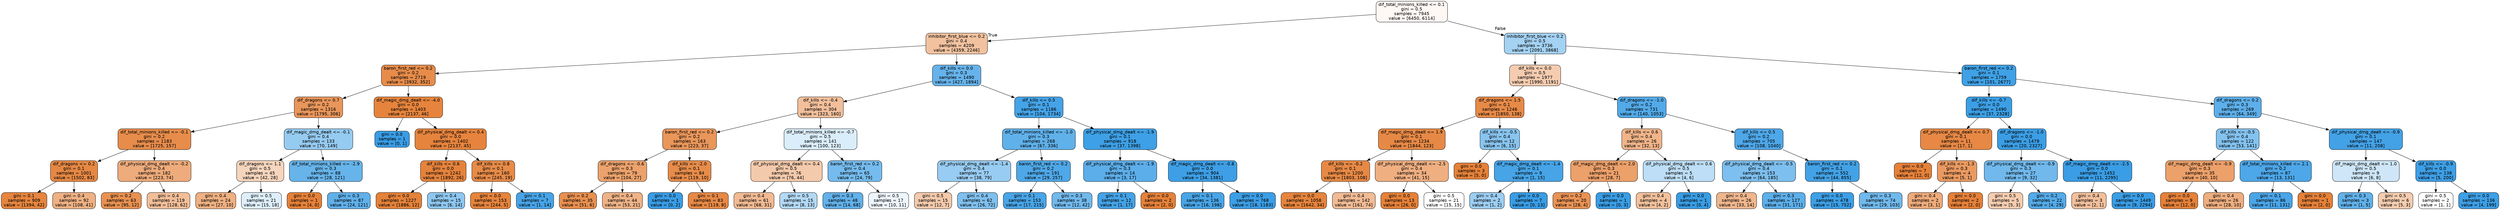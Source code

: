 digraph Tree {
node [shape=box, style="filled, rounded", color="black", fontname="helvetica"] ;
edge [fontname="helvetica"] ;
0 [label="dif_total_minions_killed <= 0.1\ngini = 0.5\nsamples = 7945\nvalue = [6450, 6114]", fillcolor="#fef8f5"] ;
1 [label="inhibitor_first_blue <= 0.2\ngini = 0.4\nsamples = 4209\nvalue = [4359, 2246]", fillcolor="#f2c29f"] ;
0 -> 1 [labeldistance=2.5, labelangle=45, headlabel="True"] ;
2 [label="baron_first_red <= 0.2\ngini = 0.2\nsamples = 2719\nvalue = [3932, 352]", fillcolor="#e78c4b"] ;
1 -> 2 ;
3 [label="dif_dragons <= 0.7\ngini = 0.2\nsamples = 1316\nvalue = [1795, 306]", fillcolor="#e9965b"] ;
2 -> 3 ;
4 [label="dif_total_minions_killed <= -0.1\ngini = 0.2\nsamples = 1183\nvalue = [1725, 157]", fillcolor="#e78c4b"] ;
3 -> 4 ;
5 [label="dif_dragons <= 0.2\ngini = 0.1\nsamples = 1001\nvalue = [1502, 83]", fillcolor="#e68844"] ;
4 -> 5 ;
6 [label="gini = 0.1\nsamples = 909\nvalue = [1394, 42]", fillcolor="#e6853f"] ;
5 -> 6 ;
7 [label="gini = 0.4\nsamples = 92\nvalue = [108, 41]", fillcolor="#efb184"] ;
5 -> 7 ;
8 [label="dif_physical_dmg_dealt <= -0.2\ngini = 0.4\nsamples = 182\nvalue = [223, 74]", fillcolor="#eeab7b"] ;
4 -> 8 ;
9 [label="gini = 0.2\nsamples = 63\nvalue = [95, 12]", fillcolor="#e89152"] ;
8 -> 9 ;
10 [label="gini = 0.4\nsamples = 119\nvalue = [128, 62]", fillcolor="#f2be99"] ;
8 -> 10 ;
11 [label="dif_magic_dmg_dealt <= -0.1\ngini = 0.4\nsamples = 133\nvalue = [70, 149]", fillcolor="#96cbf1"] ;
3 -> 11 ;
12 [label="dif_dragons <= 1.1\ngini = 0.5\nsamples = 45\nvalue = [42, 28]", fillcolor="#f6d5bd"] ;
11 -> 12 ;
13 [label="gini = 0.4\nsamples = 24\nvalue = [27, 10]", fillcolor="#efb082"] ;
12 -> 13 ;
14 [label="gini = 0.5\nsamples = 21\nvalue = [15, 18]", fillcolor="#deeffb"] ;
12 -> 14 ;
15 [label="dif_total_minions_killed <= -2.9\ngini = 0.3\nsamples = 88\nvalue = [28, 121]", fillcolor="#67b4eb"] ;
11 -> 15 ;
16 [label="gini = 0.0\nsamples = 1\nvalue = [4, 0]", fillcolor="#e58139"] ;
15 -> 16 ;
17 [label="gini = 0.3\nsamples = 87\nvalue = [24, 121]", fillcolor="#60b0ea"] ;
15 -> 17 ;
18 [label="dif_magic_dmg_dealt <= -4.0\ngini = 0.0\nsamples = 1403\nvalue = [2137, 46]", fillcolor="#e6843d"] ;
2 -> 18 ;
19 [label="gini = 0.0\nsamples = 1\nvalue = [0, 1]", fillcolor="#399de5"] ;
18 -> 19 ;
20 [label="dif_physical_dmg_dealt <= 0.4\ngini = 0.0\nsamples = 1402\nvalue = [2137, 45]", fillcolor="#e6843d"] ;
18 -> 20 ;
21 [label="dif_kills <= 0.6\ngini = 0.0\nsamples = 1242\nvalue = [1892, 26]", fillcolor="#e5833c"] ;
20 -> 21 ;
22 [label="gini = 0.0\nsamples = 1227\nvalue = [1886, 12]", fillcolor="#e5823a"] ;
21 -> 22 ;
23 [label="gini = 0.4\nsamples = 15\nvalue = [6, 14]", fillcolor="#8ec7f0"] ;
21 -> 23 ;
24 [label="dif_kills <= 0.8\ngini = 0.1\nsamples = 160\nvalue = [245, 19]", fillcolor="#e78b48"] ;
20 -> 24 ;
25 [label="gini = 0.0\nsamples = 153\nvalue = [244, 5]", fillcolor="#e6843d"] ;
24 -> 25 ;
26 [label="gini = 0.1\nsamples = 7\nvalue = [1, 14]", fillcolor="#47a4e7"] ;
24 -> 26 ;
27 [label="dif_kills <= 0.0\ngini = 0.3\nsamples = 1490\nvalue = [427, 1894]", fillcolor="#66b3eb"] ;
1 -> 27 ;
28 [label="dif_kills <= -0.4\ngini = 0.4\nsamples = 304\nvalue = [323, 160]", fillcolor="#f2bf9b"] ;
27 -> 28 ;
29 [label="baron_first_red <= 0.2\ngini = 0.2\nsamples = 163\nvalue = [223, 37]", fillcolor="#e9965a"] ;
28 -> 29 ;
30 [label="dif_dragons <= -0.6\ngini = 0.3\nsamples = 79\nvalue = [104, 27]", fillcolor="#eca26c"] ;
29 -> 30 ;
31 [label="gini = 0.2\nsamples = 35\nvalue = [51, 6]", fillcolor="#e89050"] ;
30 -> 31 ;
32 [label="gini = 0.4\nsamples = 44\nvalue = [53, 21]", fillcolor="#efb387"] ;
30 -> 32 ;
33 [label="dif_kills <= -2.0\ngini = 0.1\nsamples = 84\nvalue = [119, 10]", fillcolor="#e78c4a"] ;
29 -> 33 ;
34 [label="gini = 0.0\nsamples = 1\nvalue = [0, 2]", fillcolor="#399de5"] ;
33 -> 34 ;
35 [label="gini = 0.1\nsamples = 83\nvalue = [119, 8]", fillcolor="#e78946"] ;
33 -> 35 ;
36 [label="dif_total_minions_killed <= -0.7\ngini = 0.5\nsamples = 141\nvalue = [100, 123]", fillcolor="#daedfa"] ;
28 -> 36 ;
37 [label="dif_physical_dmg_dealt <= 0.4\ngini = 0.5\nsamples = 76\nvalue = [76, 44]", fillcolor="#f4caac"] ;
36 -> 37 ;
38 [label="gini = 0.4\nsamples = 61\nvalue = [68, 31]", fillcolor="#f1ba93"] ;
37 -> 38 ;
39 [label="gini = 0.5\nsamples = 15\nvalue = [8, 13]", fillcolor="#b3d9f5"] ;
37 -> 39 ;
40 [label="baron_first_red <= 0.2\ngini = 0.4\nsamples = 65\nvalue = [24, 79]", fillcolor="#75bbed"] ;
36 -> 40 ;
41 [label="gini = 0.3\nsamples = 48\nvalue = [14, 68]", fillcolor="#62b1ea"] ;
40 -> 41 ;
42 [label="gini = 0.5\nsamples = 17\nvalue = [10, 11]", fillcolor="#edf6fd"] ;
40 -> 42 ;
43 [label="dif_kills <= 0.5\ngini = 0.1\nsamples = 1186\nvalue = [104, 1734]", fillcolor="#45a3e7"] ;
27 -> 43 ;
44 [label="dif_total_minions_killed <= -1.0\ngini = 0.3\nsamples = 268\nvalue = [67, 336]", fillcolor="#60b1ea"] ;
43 -> 44 ;
45 [label="dif_physical_dmg_dealt <= -1.4\ngini = 0.4\nsamples = 77\nvalue = [38, 79]", fillcolor="#98ccf2"] ;
44 -> 45 ;
46 [label="gini = 0.5\nsamples = 15\nvalue = [12, 7]", fillcolor="#f4caac"] ;
45 -> 46 ;
47 [label="gini = 0.4\nsamples = 62\nvalue = [26, 72]", fillcolor="#80c0ee"] ;
45 -> 47 ;
48 [label="baron_first_red <= 0.2\ngini = 0.2\nsamples = 191\nvalue = [29, 257]", fillcolor="#4fa8e8"] ;
44 -> 48 ;
49 [label="gini = 0.1\nsamples = 153\nvalue = [17, 215]", fillcolor="#49a5e7"] ;
48 -> 49 ;
50 [label="gini = 0.3\nsamples = 38\nvalue = [12, 42]", fillcolor="#72b9ec"] ;
48 -> 50 ;
51 [label="dif_physical_dmg_dealt <= -1.9\ngini = 0.1\nsamples = 918\nvalue = [37, 1398]", fillcolor="#3ea0e6"] ;
43 -> 51 ;
52 [label="dif_physical_dmg_dealt <= -1.9\ngini = 0.3\nsamples = 14\nvalue = [3, 17]", fillcolor="#5caeea"] ;
51 -> 52 ;
53 [label="gini = 0.1\nsamples = 12\nvalue = [1, 17]", fillcolor="#45a3e7"] ;
52 -> 53 ;
54 [label="gini = 0.0\nsamples = 2\nvalue = [2, 0]", fillcolor="#e58139"] ;
52 -> 54 ;
55 [label="dif_magic_dmg_dealt <= -0.8\ngini = 0.0\nsamples = 904\nvalue = [34, 1381]", fillcolor="#3e9fe6"] ;
51 -> 55 ;
56 [label="gini = 0.1\nsamples = 136\nvalue = [16, 198]", fillcolor="#49a5e7"] ;
55 -> 56 ;
57 [label="gini = 0.0\nsamples = 768\nvalue = [18, 1183]", fillcolor="#3c9ee5"] ;
55 -> 57 ;
58 [label="inhibitor_first_blue <= 0.2\ngini = 0.5\nsamples = 3736\nvalue = [2091, 3868]", fillcolor="#a4d2f3"] ;
0 -> 58 [labeldistance=2.5, labelangle=-45, headlabel="False"] ;
59 [label="dif_kills <= 0.0\ngini = 0.5\nsamples = 1977\nvalue = [1990, 1191]", fillcolor="#f5ccb0"] ;
58 -> 59 ;
60 [label="dif_dragons <= 1.5\ngini = 0.1\nsamples = 1246\nvalue = [1850, 138]", fillcolor="#e78a48"] ;
59 -> 60 ;
61 [label="dif_magic_dmg_dealt <= 1.9\ngini = 0.1\nsamples = 1234\nvalue = [1844, 123]", fillcolor="#e78946"] ;
60 -> 61 ;
62 [label="dif_kills <= -0.2\ngini = 0.1\nsamples = 1200\nvalue = [1803, 108]", fillcolor="#e78945"] ;
61 -> 62 ;
63 [label="gini = 0.0\nsamples = 1058\nvalue = [1642, 34]", fillcolor="#e6843d"] ;
62 -> 63 ;
64 [label="gini = 0.4\nsamples = 142\nvalue = [161, 74]", fillcolor="#f1bb94"] ;
62 -> 64 ;
65 [label="dif_physical_dmg_dealt <= -2.5\ngini = 0.4\nsamples = 34\nvalue = [41, 15]", fillcolor="#efaf81"] ;
61 -> 65 ;
66 [label="gini = 0.0\nsamples = 13\nvalue = [26, 0]", fillcolor="#e58139"] ;
65 -> 66 ;
67 [label="gini = 0.5\nsamples = 21\nvalue = [15, 15]", fillcolor="#ffffff"] ;
65 -> 67 ;
68 [label="dif_kills <= -0.5\ngini = 0.4\nsamples = 12\nvalue = [6, 15]", fillcolor="#88c4ef"] ;
60 -> 68 ;
69 [label="gini = 0.0\nsamples = 3\nvalue = [5, 0]", fillcolor="#e58139"] ;
68 -> 69 ;
70 [label="dif_magic_dmg_dealt <= -1.4\ngini = 0.1\nsamples = 9\nvalue = [1, 15]", fillcolor="#46a4e7"] ;
68 -> 70 ;
71 [label="gini = 0.4\nsamples = 2\nvalue = [1, 2]", fillcolor="#9ccef2"] ;
70 -> 71 ;
72 [label="gini = 0.0\nsamples = 7\nvalue = [0, 13]", fillcolor="#399de5"] ;
70 -> 72 ;
73 [label="dif_dragons <= -1.0\ngini = 0.2\nsamples = 731\nvalue = [140, 1053]", fillcolor="#53aae8"] ;
59 -> 73 ;
74 [label="dif_kills <= 0.6\ngini = 0.4\nsamples = 26\nvalue = [32, 13]", fillcolor="#f0b489"] ;
73 -> 74 ;
75 [label="dif_magic_dmg_dealt <= 2.0\ngini = 0.3\nsamples = 21\nvalue = [28, 7]", fillcolor="#eca06a"] ;
74 -> 75 ;
76 [label="gini = 0.2\nsamples = 20\nvalue = [28, 4]", fillcolor="#e99355"] ;
75 -> 76 ;
77 [label="gini = 0.0\nsamples = 1\nvalue = [0, 3]", fillcolor="#399de5"] ;
75 -> 77 ;
78 [label="dif_physical_dmg_dealt <= 0.6\ngini = 0.5\nsamples = 5\nvalue = [4, 6]", fillcolor="#bddef6"] ;
74 -> 78 ;
79 [label="gini = 0.4\nsamples = 4\nvalue = [4, 2]", fillcolor="#f2c09c"] ;
78 -> 79 ;
80 [label="gini = 0.0\nsamples = 1\nvalue = [0, 4]", fillcolor="#399de5"] ;
78 -> 80 ;
81 [label="dif_kills <= 0.5\ngini = 0.2\nsamples = 705\nvalue = [108, 1040]", fillcolor="#4ea7e8"] ;
73 -> 81 ;
82 [label="dif_physical_dmg_dealt <= -0.5\ngini = 0.4\nsamples = 153\nvalue = [64, 185]", fillcolor="#7dbfee"] ;
81 -> 82 ;
83 [label="gini = 0.4\nsamples = 26\nvalue = [33, 14]", fillcolor="#f0b68d"] ;
82 -> 83 ;
84 [label="gini = 0.3\nsamples = 127\nvalue = [31, 171]", fillcolor="#5dafea"] ;
82 -> 84 ;
85 [label="baron_first_red <= 0.2\ngini = 0.1\nsamples = 552\nvalue = [44, 855]", fillcolor="#43a2e6"] ;
81 -> 85 ;
86 [label="gini = 0.0\nsamples = 478\nvalue = [15, 752]", fillcolor="#3d9fe6"] ;
85 -> 86 ;
87 [label="gini = 0.3\nsamples = 74\nvalue = [29, 103]", fillcolor="#71b9ec"] ;
85 -> 87 ;
88 [label="baron_first_red <= 0.2\ngini = 0.1\nsamples = 1759\nvalue = [101, 2677]", fillcolor="#40a1e6"] ;
58 -> 88 ;
89 [label="dif_kills <= -0.7\ngini = 0.0\nsamples = 1490\nvalue = [37, 2328]", fillcolor="#3c9fe5"] ;
88 -> 89 ;
90 [label="dif_physical_dmg_dealt <= 0.7\ngini = 0.1\nsamples = 11\nvalue = [17, 1]", fillcolor="#e78845"] ;
89 -> 90 ;
91 [label="gini = 0.0\nsamples = 7\nvalue = [12, 0]", fillcolor="#e58139"] ;
90 -> 91 ;
92 [label="dif_kills <= -1.3\ngini = 0.3\nsamples = 4\nvalue = [5, 1]", fillcolor="#ea9a61"] ;
90 -> 92 ;
93 [label="gini = 0.4\nsamples = 2\nvalue = [3, 1]", fillcolor="#eeab7b"] ;
92 -> 93 ;
94 [label="gini = 0.0\nsamples = 2\nvalue = [2, 0]", fillcolor="#e58139"] ;
92 -> 94 ;
95 [label="dif_dragons <= -1.0\ngini = 0.0\nsamples = 1479\nvalue = [20, 2327]", fillcolor="#3b9ee5"] ;
89 -> 95 ;
96 [label="dif_physical_dmg_dealt <= -0.9\ngini = 0.3\nsamples = 27\nvalue = [9, 32]", fillcolor="#71b9ec"] ;
95 -> 96 ;
97 [label="gini = 0.5\nsamples = 5\nvalue = [5, 3]", fillcolor="#f5cdb0"] ;
96 -> 97 ;
98 [label="gini = 0.2\nsamples = 22\nvalue = [4, 29]", fillcolor="#54abe9"] ;
96 -> 98 ;
99 [label="dif_magic_dmg_dealt <= -2.5\ngini = 0.0\nsamples = 1452\nvalue = [11, 2295]", fillcolor="#3a9de5"] ;
95 -> 99 ;
100 [label="gini = 0.4\nsamples = 3\nvalue = [2, 1]", fillcolor="#f2c09c"] ;
99 -> 100 ;
101 [label="gini = 0.0\nsamples = 1449\nvalue = [9, 2294]", fillcolor="#3a9de5"] ;
99 -> 101 ;
102 [label="dif_dragons <= 0.2\ngini = 0.3\nsamples = 269\nvalue = [64, 349]", fillcolor="#5dafea"] ;
88 -> 102 ;
103 [label="dif_kills <= -0.5\ngini = 0.4\nsamples = 122\nvalue = [53, 141]", fillcolor="#83c2ef"] ;
102 -> 103 ;
104 [label="dif_magic_dmg_dealt <= -0.9\ngini = 0.3\nsamples = 35\nvalue = [40, 10]", fillcolor="#eca06a"] ;
103 -> 104 ;
105 [label="gini = 0.0\nsamples = 9\nvalue = [12, 0]", fillcolor="#e58139"] ;
104 -> 105 ;
106 [label="gini = 0.4\nsamples = 26\nvalue = [28, 10]", fillcolor="#eeae80"] ;
104 -> 106 ;
107 [label="dif_total_minions_killed <= 2.1\ngini = 0.2\nsamples = 87\nvalue = [13, 131]", fillcolor="#4da7e8"] ;
103 -> 107 ;
108 [label="gini = 0.1\nsamples = 86\nvalue = [11, 131]", fillcolor="#4aa5e7"] ;
107 -> 108 ;
109 [label="gini = 0.0\nsamples = 1\nvalue = [2, 0]", fillcolor="#e58139"] ;
107 -> 109 ;
110 [label="dif_physical_dmg_dealt <= -0.9\ngini = 0.1\nsamples = 147\nvalue = [11, 208]", fillcolor="#43a2e6"] ;
102 -> 110 ;
111 [label="dif_magic_dmg_dealt <= 1.0\ngini = 0.5\nsamples = 9\nvalue = [6, 8]", fillcolor="#cee6f8"] ;
110 -> 111 ;
112 [label="gini = 0.3\nsamples = 3\nvalue = [1, 5]", fillcolor="#61b1ea"] ;
111 -> 112 ;
113 [label="gini = 0.5\nsamples = 6\nvalue = [5, 3]", fillcolor="#f5cdb0"] ;
111 -> 113 ;
114 [label="dif_kills <= -0.9\ngini = 0.0\nsamples = 138\nvalue = [5, 200]", fillcolor="#3e9fe6"] ;
110 -> 114 ;
115 [label="gini = 0.5\nsamples = 2\nvalue = [1, 1]", fillcolor="#ffffff"] ;
114 -> 115 ;
116 [label="gini = 0.0\nsamples = 136\nvalue = [4, 199]", fillcolor="#3d9fe6"] ;
114 -> 116 ;
}